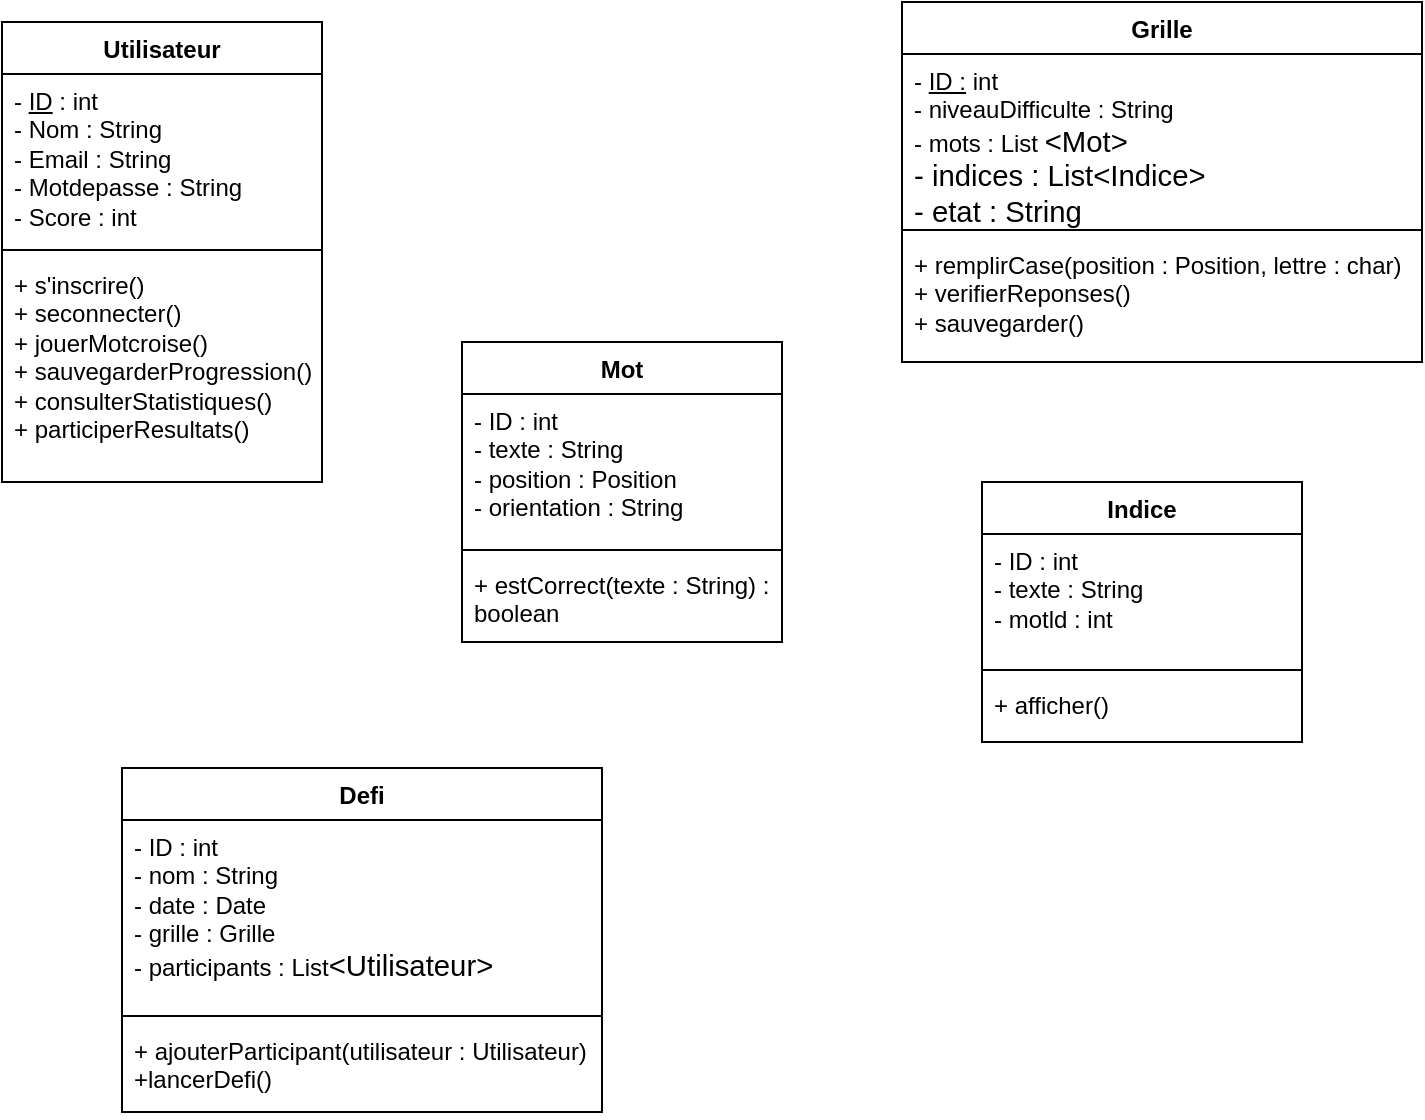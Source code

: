 <mxfile version="26.1.1">
  <diagram id="C5RBs43oDa-KdzZeNtuy" name="Page-1">
    <mxGraphModel dx="585" dy="341" grid="1" gridSize="10" guides="1" tooltips="1" connect="1" arrows="1" fold="1" page="1" pageScale="1" pageWidth="827" pageHeight="1169" math="0" shadow="0">
      <root>
        <mxCell id="WIyWlLk6GJQsqaUBKTNV-0" />
        <mxCell id="WIyWlLk6GJQsqaUBKTNV-1" parent="WIyWlLk6GJQsqaUBKTNV-0" />
        <mxCell id="bwaJDM6GdLsr8NetGYBn-1" value="Utilisateur" style="swimlane;fontStyle=1;align=center;verticalAlign=top;childLayout=stackLayout;horizontal=1;startSize=26;horizontalStack=0;resizeParent=1;resizeParentMax=0;resizeLast=0;collapsible=1;marginBottom=0;whiteSpace=wrap;html=1;" vertex="1" parent="WIyWlLk6GJQsqaUBKTNV-1">
          <mxGeometry x="20" y="40" width="160" height="230" as="geometry" />
        </mxCell>
        <mxCell id="bwaJDM6GdLsr8NetGYBn-2" value="- &lt;u&gt;ID&lt;/u&gt; : int&lt;div&gt;- Nom : String&lt;/div&gt;&lt;div&gt;- Email : String&lt;/div&gt;&lt;div&gt;- Motdepasse : String&lt;/div&gt;&lt;div&gt;- Score : int&lt;/div&gt;&lt;div&gt;&lt;br&gt;&lt;div&gt;&lt;br&gt;&lt;/div&gt;&lt;/div&gt;" style="text;strokeColor=none;fillColor=none;align=left;verticalAlign=top;spacingLeft=4;spacingRight=4;overflow=hidden;rotatable=0;points=[[0,0.5],[1,0.5]];portConstraint=eastwest;whiteSpace=wrap;html=1;" vertex="1" parent="bwaJDM6GdLsr8NetGYBn-1">
          <mxGeometry y="26" width="160" height="84" as="geometry" />
        </mxCell>
        <mxCell id="bwaJDM6GdLsr8NetGYBn-3" value="" style="line;strokeWidth=1;fillColor=none;align=left;verticalAlign=middle;spacingTop=-1;spacingLeft=3;spacingRight=3;rotatable=0;labelPosition=right;points=[];portConstraint=eastwest;strokeColor=inherit;" vertex="1" parent="bwaJDM6GdLsr8NetGYBn-1">
          <mxGeometry y="110" width="160" height="8" as="geometry" />
        </mxCell>
        <mxCell id="bwaJDM6GdLsr8NetGYBn-4" value="+ s&#39;inscrire()&lt;div&gt;+ seconnecter()&lt;/div&gt;&lt;div&gt;+ jouerMotcroise()&lt;/div&gt;&lt;div&gt;+ sauvegarderProgression()&lt;/div&gt;&lt;div&gt;+ consulterStatistiques()&lt;/div&gt;&lt;div&gt;+ participerResultats()&lt;/div&gt;&lt;div&gt;&lt;br&gt;&lt;/div&gt;" style="text;strokeColor=none;fillColor=none;align=left;verticalAlign=top;spacingLeft=4;spacingRight=4;overflow=hidden;rotatable=0;points=[[0,0.5],[1,0.5]];portConstraint=eastwest;whiteSpace=wrap;html=1;" vertex="1" parent="bwaJDM6GdLsr8NetGYBn-1">
          <mxGeometry y="118" width="160" height="112" as="geometry" />
        </mxCell>
        <mxCell id="bwaJDM6GdLsr8NetGYBn-6" value="Mot" style="swimlane;fontStyle=1;align=center;verticalAlign=top;childLayout=stackLayout;horizontal=1;startSize=26;horizontalStack=0;resizeParent=1;resizeParentMax=0;resizeLast=0;collapsible=1;marginBottom=0;whiteSpace=wrap;html=1;" vertex="1" parent="WIyWlLk6GJQsqaUBKTNV-1">
          <mxGeometry x="250" y="200" width="160" height="150" as="geometry" />
        </mxCell>
        <mxCell id="bwaJDM6GdLsr8NetGYBn-7" value="- ID : int&lt;div&gt;- texte : String&lt;/div&gt;&lt;div&gt;- position : Position&lt;/div&gt;&lt;div&gt;- orientation : String&lt;/div&gt;" style="text;strokeColor=none;fillColor=none;align=left;verticalAlign=top;spacingLeft=4;spacingRight=4;overflow=hidden;rotatable=0;points=[[0,0.5],[1,0.5]];portConstraint=eastwest;whiteSpace=wrap;html=1;" vertex="1" parent="bwaJDM6GdLsr8NetGYBn-6">
          <mxGeometry y="26" width="160" height="74" as="geometry" />
        </mxCell>
        <mxCell id="bwaJDM6GdLsr8NetGYBn-8" value="" style="line;strokeWidth=1;fillColor=none;align=left;verticalAlign=middle;spacingTop=-1;spacingLeft=3;spacingRight=3;rotatable=0;labelPosition=right;points=[];portConstraint=eastwest;strokeColor=inherit;" vertex="1" parent="bwaJDM6GdLsr8NetGYBn-6">
          <mxGeometry y="100" width="160" height="8" as="geometry" />
        </mxCell>
        <mxCell id="bwaJDM6GdLsr8NetGYBn-9" value="+ estCorrect(texte : String) : boolean" style="text;strokeColor=none;fillColor=none;align=left;verticalAlign=top;spacingLeft=4;spacingRight=4;overflow=hidden;rotatable=0;points=[[0,0.5],[1,0.5]];portConstraint=eastwest;whiteSpace=wrap;html=1;" vertex="1" parent="bwaJDM6GdLsr8NetGYBn-6">
          <mxGeometry y="108" width="160" height="42" as="geometry" />
        </mxCell>
        <mxCell id="bwaJDM6GdLsr8NetGYBn-10" value="Grille" style="swimlane;fontStyle=1;align=center;verticalAlign=top;childLayout=stackLayout;horizontal=1;startSize=26;horizontalStack=0;resizeParent=1;resizeParentMax=0;resizeLast=0;collapsible=1;marginBottom=0;whiteSpace=wrap;html=1;" vertex="1" parent="WIyWlLk6GJQsqaUBKTNV-1">
          <mxGeometry x="470" y="30" width="260" height="180" as="geometry" />
        </mxCell>
        <mxCell id="bwaJDM6GdLsr8NetGYBn-11" value="- &lt;u&gt;ID :&lt;/u&gt;&amp;nbsp;int&lt;div&gt;- niveauDifficulte : String&lt;/div&gt;&lt;div&gt;- mots : List&amp;nbsp;&lt;span style=&quot;font-family: Calibri, sans-serif; font-size: 11pt; background-color: transparent; color: light-dark(rgb(0, 0, 0), rgb(255, 255, 255));&quot;&gt;&amp;lt;Mot&lt;/span&gt;&lt;span style=&quot;font-family: Calibri, sans-serif; font-size: 11pt; background-color: transparent; color: light-dark(rgb(0, 0, 0), rgb(255, 255, 255));&quot;&gt;&amp;gt;&lt;/span&gt;&lt;/div&gt;&lt;div&gt;&lt;span style=&quot;font-family: Calibri, sans-serif; font-size: 11pt; background-color: transparent; color: light-dark(rgb(0, 0, 0), rgb(255, 255, 255));&quot;&gt;- indices : List&lt;/span&gt;&lt;span style=&quot;font-family: Calibri, sans-serif; font-size: 11pt; background-color: transparent; color: light-dark(rgb(0, 0, 0), rgb(255, 255, 255));&quot;&gt;&amp;lt;Indice&lt;/span&gt;&lt;span style=&quot;font-family: Calibri, sans-serif; font-size: 11pt; background-color: transparent; color: light-dark(rgb(0, 0, 0), rgb(255, 255, 255));&quot;&gt;&amp;gt;&lt;/span&gt;&lt;span style=&quot;font-family: Calibri, sans-serif; font-size: 11pt; background-color: transparent; color: light-dark(rgb(0, 0, 0), rgb(255, 255, 255));&quot;&gt;&lt;br&gt;&lt;/span&gt;&lt;/div&gt;&lt;div&gt;&lt;span style=&quot;font-family: Calibri, sans-serif; font-size: 11pt; background-color: transparent; color: light-dark(rgb(0, 0, 0), rgb(255, 255, 255));&quot;&gt;- etat : String&lt;/span&gt;&lt;/div&gt;" style="text;strokeColor=none;fillColor=none;align=left;verticalAlign=top;spacingLeft=4;spacingRight=4;overflow=hidden;rotatable=0;points=[[0,0.5],[1,0.5]];portConstraint=eastwest;whiteSpace=wrap;html=1;" vertex="1" parent="bwaJDM6GdLsr8NetGYBn-10">
          <mxGeometry y="26" width="260" height="84" as="geometry" />
        </mxCell>
        <mxCell id="bwaJDM6GdLsr8NetGYBn-12" value="" style="line;strokeWidth=1;fillColor=none;align=left;verticalAlign=middle;spacingTop=-1;spacingLeft=3;spacingRight=3;rotatable=0;labelPosition=right;points=[];portConstraint=eastwest;strokeColor=inherit;" vertex="1" parent="bwaJDM6GdLsr8NetGYBn-10">
          <mxGeometry y="110" width="260" height="8" as="geometry" />
        </mxCell>
        <mxCell id="bwaJDM6GdLsr8NetGYBn-13" value="+ remplirCase(position : Position, lettre : char)&lt;div&gt;+ verifierReponses()&lt;/div&gt;&lt;div&gt;+ sauvegarder()&lt;/div&gt;" style="text;strokeColor=none;fillColor=none;align=left;verticalAlign=top;spacingLeft=4;spacingRight=4;overflow=hidden;rotatable=0;points=[[0,0.5],[1,0.5]];portConstraint=eastwest;whiteSpace=wrap;html=1;" vertex="1" parent="bwaJDM6GdLsr8NetGYBn-10">
          <mxGeometry y="118" width="260" height="62" as="geometry" />
        </mxCell>
        <mxCell id="bwaJDM6GdLsr8NetGYBn-14" value="Indice" style="swimlane;fontStyle=1;align=center;verticalAlign=top;childLayout=stackLayout;horizontal=1;startSize=26;horizontalStack=0;resizeParent=1;resizeParentMax=0;resizeLast=0;collapsible=1;marginBottom=0;whiteSpace=wrap;html=1;" vertex="1" parent="WIyWlLk6GJQsqaUBKTNV-1">
          <mxGeometry x="510" y="270" width="160" height="130" as="geometry" />
        </mxCell>
        <mxCell id="bwaJDM6GdLsr8NetGYBn-15" value="- ID : int&lt;div&gt;- texte : String&lt;/div&gt;&lt;div&gt;- motld : int&lt;/div&gt;" style="text;strokeColor=none;fillColor=none;align=left;verticalAlign=top;spacingLeft=4;spacingRight=4;overflow=hidden;rotatable=0;points=[[0,0.5],[1,0.5]];portConstraint=eastwest;whiteSpace=wrap;html=1;" vertex="1" parent="bwaJDM6GdLsr8NetGYBn-14">
          <mxGeometry y="26" width="160" height="64" as="geometry" />
        </mxCell>
        <mxCell id="bwaJDM6GdLsr8NetGYBn-16" value="" style="line;strokeWidth=1;fillColor=none;align=left;verticalAlign=middle;spacingTop=-1;spacingLeft=3;spacingRight=3;rotatable=0;labelPosition=right;points=[];portConstraint=eastwest;strokeColor=inherit;" vertex="1" parent="bwaJDM6GdLsr8NetGYBn-14">
          <mxGeometry y="90" width="160" height="8" as="geometry" />
        </mxCell>
        <mxCell id="bwaJDM6GdLsr8NetGYBn-17" value="+ afficher()" style="text;strokeColor=none;fillColor=none;align=left;verticalAlign=top;spacingLeft=4;spacingRight=4;overflow=hidden;rotatable=0;points=[[0,0.5],[1,0.5]];portConstraint=eastwest;whiteSpace=wrap;html=1;" vertex="1" parent="bwaJDM6GdLsr8NetGYBn-14">
          <mxGeometry y="98" width="160" height="32" as="geometry" />
        </mxCell>
        <mxCell id="bwaJDM6GdLsr8NetGYBn-18" value="Defi" style="swimlane;fontStyle=1;align=center;verticalAlign=top;childLayout=stackLayout;horizontal=1;startSize=26;horizontalStack=0;resizeParent=1;resizeParentMax=0;resizeLast=0;collapsible=1;marginBottom=0;whiteSpace=wrap;html=1;" vertex="1" parent="WIyWlLk6GJQsqaUBKTNV-1">
          <mxGeometry x="80" y="413" width="240" height="172" as="geometry" />
        </mxCell>
        <mxCell id="bwaJDM6GdLsr8NetGYBn-19" value="- ID : int&lt;div&gt;- nom : String&lt;/div&gt;&lt;div&gt;- date : Date&lt;/div&gt;&lt;div&gt;- grille : Grille&lt;/div&gt;&lt;div&gt;- participants : List&lt;span style=&quot;font-family: Calibri, sans-serif; font-size: 11pt; background-color: transparent; color: light-dark(rgb(0, 0, 0), rgb(255, 255, 255));&quot;&gt;&amp;lt;Utilisateur&lt;/span&gt;&lt;span style=&quot;font-family: Calibri, sans-serif; font-size: 11pt; background-color: transparent; color: light-dark(rgb(0, 0, 0), rgb(255, 255, 255));&quot;&gt;&amp;gt;&lt;/span&gt;&lt;span style=&quot;background-color: transparent; color: light-dark(rgb(0, 0, 0), rgb(255, 255, 255));&quot;&gt;&amp;nbsp;&lt;/span&gt;&lt;/div&gt;" style="text;strokeColor=none;fillColor=none;align=left;verticalAlign=top;spacingLeft=4;spacingRight=4;overflow=hidden;rotatable=0;points=[[0,0.5],[1,0.5]];portConstraint=eastwest;whiteSpace=wrap;html=1;" vertex="1" parent="bwaJDM6GdLsr8NetGYBn-18">
          <mxGeometry y="26" width="240" height="94" as="geometry" />
        </mxCell>
        <mxCell id="bwaJDM6GdLsr8NetGYBn-20" value="" style="line;strokeWidth=1;fillColor=none;align=left;verticalAlign=middle;spacingTop=-1;spacingLeft=3;spacingRight=3;rotatable=0;labelPosition=right;points=[];portConstraint=eastwest;strokeColor=inherit;" vertex="1" parent="bwaJDM6GdLsr8NetGYBn-18">
          <mxGeometry y="120" width="240" height="8" as="geometry" />
        </mxCell>
        <mxCell id="bwaJDM6GdLsr8NetGYBn-21" value="+ ajouterParticipant(utilisateur : Utilisateur)&lt;div&gt;+lancerDefi()&lt;/div&gt;" style="text;strokeColor=none;fillColor=none;align=left;verticalAlign=top;spacingLeft=4;spacingRight=4;overflow=hidden;rotatable=0;points=[[0,0.5],[1,0.5]];portConstraint=eastwest;whiteSpace=wrap;html=1;" vertex="1" parent="bwaJDM6GdLsr8NetGYBn-18">
          <mxGeometry y="128" width="240" height="44" as="geometry" />
        </mxCell>
      </root>
    </mxGraphModel>
  </diagram>
</mxfile>
